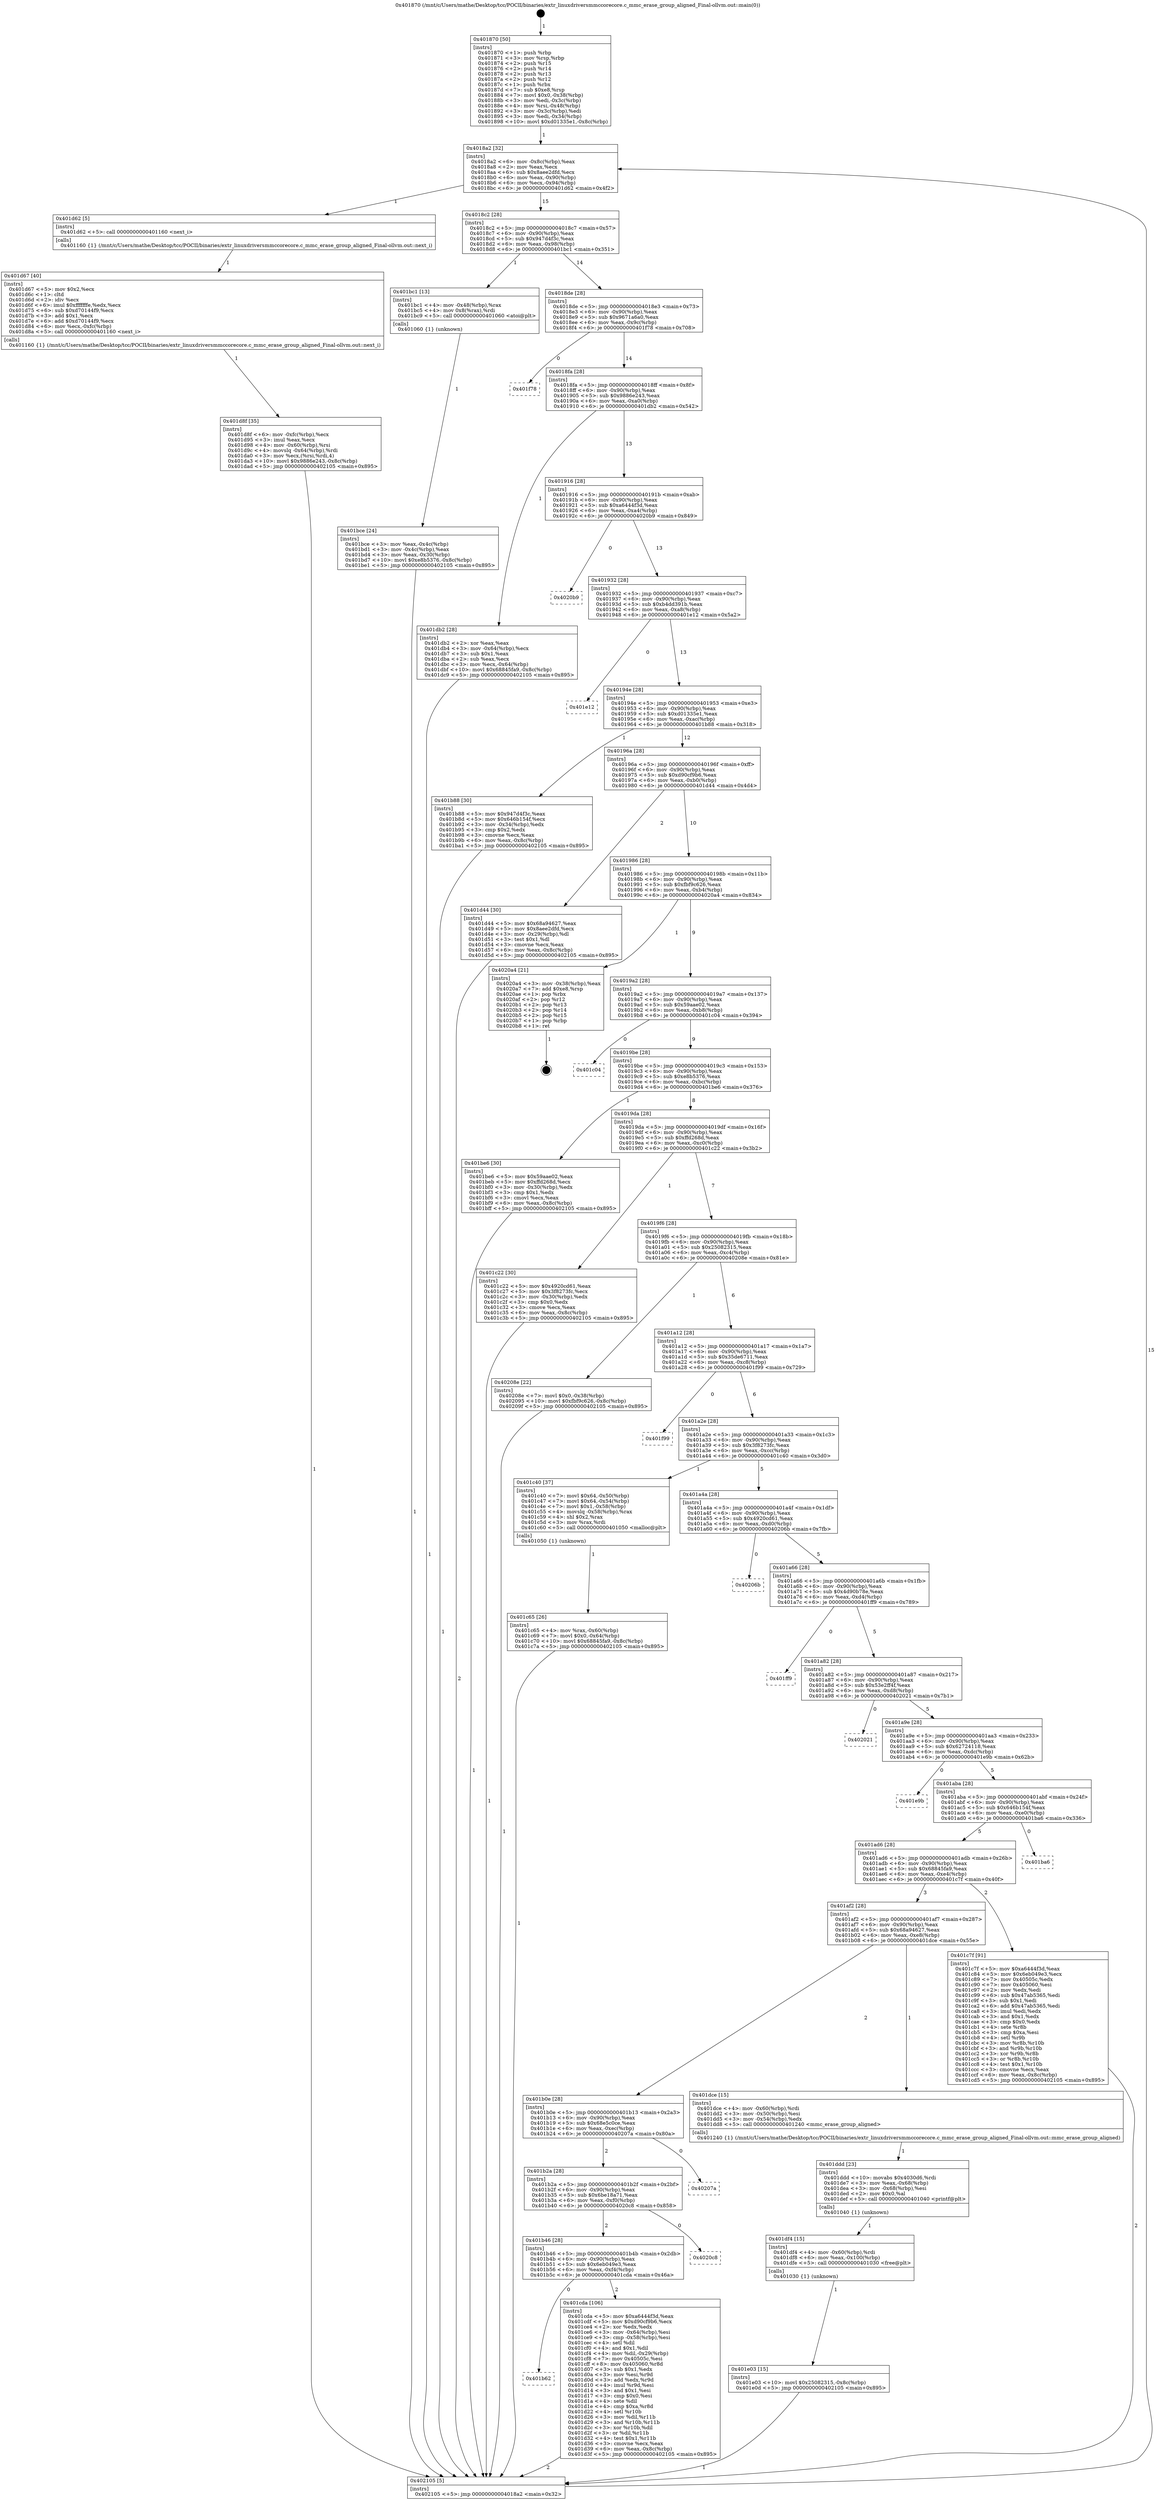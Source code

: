 digraph "0x401870" {
  label = "0x401870 (/mnt/c/Users/mathe/Desktop/tcc/POCII/binaries/extr_linuxdriversmmccorecore.c_mmc_erase_group_aligned_Final-ollvm.out::main(0))"
  labelloc = "t"
  node[shape=record]

  Entry [label="",width=0.3,height=0.3,shape=circle,fillcolor=black,style=filled]
  "0x4018a2" [label="{
     0x4018a2 [32]\l
     | [instrs]\l
     &nbsp;&nbsp;0x4018a2 \<+6\>: mov -0x8c(%rbp),%eax\l
     &nbsp;&nbsp;0x4018a8 \<+2\>: mov %eax,%ecx\l
     &nbsp;&nbsp;0x4018aa \<+6\>: sub $0x8aee2dfd,%ecx\l
     &nbsp;&nbsp;0x4018b0 \<+6\>: mov %eax,-0x90(%rbp)\l
     &nbsp;&nbsp;0x4018b6 \<+6\>: mov %ecx,-0x94(%rbp)\l
     &nbsp;&nbsp;0x4018bc \<+6\>: je 0000000000401d62 \<main+0x4f2\>\l
  }"]
  "0x401d62" [label="{
     0x401d62 [5]\l
     | [instrs]\l
     &nbsp;&nbsp;0x401d62 \<+5\>: call 0000000000401160 \<next_i\>\l
     | [calls]\l
     &nbsp;&nbsp;0x401160 \{1\} (/mnt/c/Users/mathe/Desktop/tcc/POCII/binaries/extr_linuxdriversmmccorecore.c_mmc_erase_group_aligned_Final-ollvm.out::next_i)\l
  }"]
  "0x4018c2" [label="{
     0x4018c2 [28]\l
     | [instrs]\l
     &nbsp;&nbsp;0x4018c2 \<+5\>: jmp 00000000004018c7 \<main+0x57\>\l
     &nbsp;&nbsp;0x4018c7 \<+6\>: mov -0x90(%rbp),%eax\l
     &nbsp;&nbsp;0x4018cd \<+5\>: sub $0x947d4f3c,%eax\l
     &nbsp;&nbsp;0x4018d2 \<+6\>: mov %eax,-0x98(%rbp)\l
     &nbsp;&nbsp;0x4018d8 \<+6\>: je 0000000000401bc1 \<main+0x351\>\l
  }"]
  Exit [label="",width=0.3,height=0.3,shape=circle,fillcolor=black,style=filled,peripheries=2]
  "0x401bc1" [label="{
     0x401bc1 [13]\l
     | [instrs]\l
     &nbsp;&nbsp;0x401bc1 \<+4\>: mov -0x48(%rbp),%rax\l
     &nbsp;&nbsp;0x401bc5 \<+4\>: mov 0x8(%rax),%rdi\l
     &nbsp;&nbsp;0x401bc9 \<+5\>: call 0000000000401060 \<atoi@plt\>\l
     | [calls]\l
     &nbsp;&nbsp;0x401060 \{1\} (unknown)\l
  }"]
  "0x4018de" [label="{
     0x4018de [28]\l
     | [instrs]\l
     &nbsp;&nbsp;0x4018de \<+5\>: jmp 00000000004018e3 \<main+0x73\>\l
     &nbsp;&nbsp;0x4018e3 \<+6\>: mov -0x90(%rbp),%eax\l
     &nbsp;&nbsp;0x4018e9 \<+5\>: sub $0x9671a6a0,%eax\l
     &nbsp;&nbsp;0x4018ee \<+6\>: mov %eax,-0x9c(%rbp)\l
     &nbsp;&nbsp;0x4018f4 \<+6\>: je 0000000000401f78 \<main+0x708\>\l
  }"]
  "0x401e03" [label="{
     0x401e03 [15]\l
     | [instrs]\l
     &nbsp;&nbsp;0x401e03 \<+10\>: movl $0x25082315,-0x8c(%rbp)\l
     &nbsp;&nbsp;0x401e0d \<+5\>: jmp 0000000000402105 \<main+0x895\>\l
  }"]
  "0x401f78" [label="{
     0x401f78\l
  }", style=dashed]
  "0x4018fa" [label="{
     0x4018fa [28]\l
     | [instrs]\l
     &nbsp;&nbsp;0x4018fa \<+5\>: jmp 00000000004018ff \<main+0x8f\>\l
     &nbsp;&nbsp;0x4018ff \<+6\>: mov -0x90(%rbp),%eax\l
     &nbsp;&nbsp;0x401905 \<+5\>: sub $0x9886e243,%eax\l
     &nbsp;&nbsp;0x40190a \<+6\>: mov %eax,-0xa0(%rbp)\l
     &nbsp;&nbsp;0x401910 \<+6\>: je 0000000000401db2 \<main+0x542\>\l
  }"]
  "0x401df4" [label="{
     0x401df4 [15]\l
     | [instrs]\l
     &nbsp;&nbsp;0x401df4 \<+4\>: mov -0x60(%rbp),%rdi\l
     &nbsp;&nbsp;0x401df8 \<+6\>: mov %eax,-0x100(%rbp)\l
     &nbsp;&nbsp;0x401dfe \<+5\>: call 0000000000401030 \<free@plt\>\l
     | [calls]\l
     &nbsp;&nbsp;0x401030 \{1\} (unknown)\l
  }"]
  "0x401db2" [label="{
     0x401db2 [28]\l
     | [instrs]\l
     &nbsp;&nbsp;0x401db2 \<+2\>: xor %eax,%eax\l
     &nbsp;&nbsp;0x401db4 \<+3\>: mov -0x64(%rbp),%ecx\l
     &nbsp;&nbsp;0x401db7 \<+3\>: sub $0x1,%eax\l
     &nbsp;&nbsp;0x401dba \<+2\>: sub %eax,%ecx\l
     &nbsp;&nbsp;0x401dbc \<+3\>: mov %ecx,-0x64(%rbp)\l
     &nbsp;&nbsp;0x401dbf \<+10\>: movl $0x68845fa9,-0x8c(%rbp)\l
     &nbsp;&nbsp;0x401dc9 \<+5\>: jmp 0000000000402105 \<main+0x895\>\l
  }"]
  "0x401916" [label="{
     0x401916 [28]\l
     | [instrs]\l
     &nbsp;&nbsp;0x401916 \<+5\>: jmp 000000000040191b \<main+0xab\>\l
     &nbsp;&nbsp;0x40191b \<+6\>: mov -0x90(%rbp),%eax\l
     &nbsp;&nbsp;0x401921 \<+5\>: sub $0xa6444f3d,%eax\l
     &nbsp;&nbsp;0x401926 \<+6\>: mov %eax,-0xa4(%rbp)\l
     &nbsp;&nbsp;0x40192c \<+6\>: je 00000000004020b9 \<main+0x849\>\l
  }"]
  "0x401ddd" [label="{
     0x401ddd [23]\l
     | [instrs]\l
     &nbsp;&nbsp;0x401ddd \<+10\>: movabs $0x4030d6,%rdi\l
     &nbsp;&nbsp;0x401de7 \<+3\>: mov %eax,-0x68(%rbp)\l
     &nbsp;&nbsp;0x401dea \<+3\>: mov -0x68(%rbp),%esi\l
     &nbsp;&nbsp;0x401ded \<+2\>: mov $0x0,%al\l
     &nbsp;&nbsp;0x401def \<+5\>: call 0000000000401040 \<printf@plt\>\l
     | [calls]\l
     &nbsp;&nbsp;0x401040 \{1\} (unknown)\l
  }"]
  "0x4020b9" [label="{
     0x4020b9\l
  }", style=dashed]
  "0x401932" [label="{
     0x401932 [28]\l
     | [instrs]\l
     &nbsp;&nbsp;0x401932 \<+5\>: jmp 0000000000401937 \<main+0xc7\>\l
     &nbsp;&nbsp;0x401937 \<+6\>: mov -0x90(%rbp),%eax\l
     &nbsp;&nbsp;0x40193d \<+5\>: sub $0xb4dd391b,%eax\l
     &nbsp;&nbsp;0x401942 \<+6\>: mov %eax,-0xa8(%rbp)\l
     &nbsp;&nbsp;0x401948 \<+6\>: je 0000000000401e12 \<main+0x5a2\>\l
  }"]
  "0x401d8f" [label="{
     0x401d8f [35]\l
     | [instrs]\l
     &nbsp;&nbsp;0x401d8f \<+6\>: mov -0xfc(%rbp),%ecx\l
     &nbsp;&nbsp;0x401d95 \<+3\>: imul %eax,%ecx\l
     &nbsp;&nbsp;0x401d98 \<+4\>: mov -0x60(%rbp),%rsi\l
     &nbsp;&nbsp;0x401d9c \<+4\>: movslq -0x64(%rbp),%rdi\l
     &nbsp;&nbsp;0x401da0 \<+3\>: mov %ecx,(%rsi,%rdi,4)\l
     &nbsp;&nbsp;0x401da3 \<+10\>: movl $0x9886e243,-0x8c(%rbp)\l
     &nbsp;&nbsp;0x401dad \<+5\>: jmp 0000000000402105 \<main+0x895\>\l
  }"]
  "0x401e12" [label="{
     0x401e12\l
  }", style=dashed]
  "0x40194e" [label="{
     0x40194e [28]\l
     | [instrs]\l
     &nbsp;&nbsp;0x40194e \<+5\>: jmp 0000000000401953 \<main+0xe3\>\l
     &nbsp;&nbsp;0x401953 \<+6\>: mov -0x90(%rbp),%eax\l
     &nbsp;&nbsp;0x401959 \<+5\>: sub $0xd01335e1,%eax\l
     &nbsp;&nbsp;0x40195e \<+6\>: mov %eax,-0xac(%rbp)\l
     &nbsp;&nbsp;0x401964 \<+6\>: je 0000000000401b88 \<main+0x318\>\l
  }"]
  "0x401d67" [label="{
     0x401d67 [40]\l
     | [instrs]\l
     &nbsp;&nbsp;0x401d67 \<+5\>: mov $0x2,%ecx\l
     &nbsp;&nbsp;0x401d6c \<+1\>: cltd\l
     &nbsp;&nbsp;0x401d6d \<+2\>: idiv %ecx\l
     &nbsp;&nbsp;0x401d6f \<+6\>: imul $0xfffffffe,%edx,%ecx\l
     &nbsp;&nbsp;0x401d75 \<+6\>: sub $0xd70144f9,%ecx\l
     &nbsp;&nbsp;0x401d7b \<+3\>: add $0x1,%ecx\l
     &nbsp;&nbsp;0x401d7e \<+6\>: add $0xd70144f9,%ecx\l
     &nbsp;&nbsp;0x401d84 \<+6\>: mov %ecx,-0xfc(%rbp)\l
     &nbsp;&nbsp;0x401d8a \<+5\>: call 0000000000401160 \<next_i\>\l
     | [calls]\l
     &nbsp;&nbsp;0x401160 \{1\} (/mnt/c/Users/mathe/Desktop/tcc/POCII/binaries/extr_linuxdriversmmccorecore.c_mmc_erase_group_aligned_Final-ollvm.out::next_i)\l
  }"]
  "0x401b88" [label="{
     0x401b88 [30]\l
     | [instrs]\l
     &nbsp;&nbsp;0x401b88 \<+5\>: mov $0x947d4f3c,%eax\l
     &nbsp;&nbsp;0x401b8d \<+5\>: mov $0x646b154f,%ecx\l
     &nbsp;&nbsp;0x401b92 \<+3\>: mov -0x34(%rbp),%edx\l
     &nbsp;&nbsp;0x401b95 \<+3\>: cmp $0x2,%edx\l
     &nbsp;&nbsp;0x401b98 \<+3\>: cmovne %ecx,%eax\l
     &nbsp;&nbsp;0x401b9b \<+6\>: mov %eax,-0x8c(%rbp)\l
     &nbsp;&nbsp;0x401ba1 \<+5\>: jmp 0000000000402105 \<main+0x895\>\l
  }"]
  "0x40196a" [label="{
     0x40196a [28]\l
     | [instrs]\l
     &nbsp;&nbsp;0x40196a \<+5\>: jmp 000000000040196f \<main+0xff\>\l
     &nbsp;&nbsp;0x40196f \<+6\>: mov -0x90(%rbp),%eax\l
     &nbsp;&nbsp;0x401975 \<+5\>: sub $0xd90cf9b6,%eax\l
     &nbsp;&nbsp;0x40197a \<+6\>: mov %eax,-0xb0(%rbp)\l
     &nbsp;&nbsp;0x401980 \<+6\>: je 0000000000401d44 \<main+0x4d4\>\l
  }"]
  "0x402105" [label="{
     0x402105 [5]\l
     | [instrs]\l
     &nbsp;&nbsp;0x402105 \<+5\>: jmp 00000000004018a2 \<main+0x32\>\l
  }"]
  "0x401870" [label="{
     0x401870 [50]\l
     | [instrs]\l
     &nbsp;&nbsp;0x401870 \<+1\>: push %rbp\l
     &nbsp;&nbsp;0x401871 \<+3\>: mov %rsp,%rbp\l
     &nbsp;&nbsp;0x401874 \<+2\>: push %r15\l
     &nbsp;&nbsp;0x401876 \<+2\>: push %r14\l
     &nbsp;&nbsp;0x401878 \<+2\>: push %r13\l
     &nbsp;&nbsp;0x40187a \<+2\>: push %r12\l
     &nbsp;&nbsp;0x40187c \<+1\>: push %rbx\l
     &nbsp;&nbsp;0x40187d \<+7\>: sub $0xe8,%rsp\l
     &nbsp;&nbsp;0x401884 \<+7\>: movl $0x0,-0x38(%rbp)\l
     &nbsp;&nbsp;0x40188b \<+3\>: mov %edi,-0x3c(%rbp)\l
     &nbsp;&nbsp;0x40188e \<+4\>: mov %rsi,-0x48(%rbp)\l
     &nbsp;&nbsp;0x401892 \<+3\>: mov -0x3c(%rbp),%edi\l
     &nbsp;&nbsp;0x401895 \<+3\>: mov %edi,-0x34(%rbp)\l
     &nbsp;&nbsp;0x401898 \<+10\>: movl $0xd01335e1,-0x8c(%rbp)\l
  }"]
  "0x401bce" [label="{
     0x401bce [24]\l
     | [instrs]\l
     &nbsp;&nbsp;0x401bce \<+3\>: mov %eax,-0x4c(%rbp)\l
     &nbsp;&nbsp;0x401bd1 \<+3\>: mov -0x4c(%rbp),%eax\l
     &nbsp;&nbsp;0x401bd4 \<+3\>: mov %eax,-0x30(%rbp)\l
     &nbsp;&nbsp;0x401bd7 \<+10\>: movl $0xe8b5376,-0x8c(%rbp)\l
     &nbsp;&nbsp;0x401be1 \<+5\>: jmp 0000000000402105 \<main+0x895\>\l
  }"]
  "0x401b62" [label="{
     0x401b62\l
  }", style=dashed]
  "0x401d44" [label="{
     0x401d44 [30]\l
     | [instrs]\l
     &nbsp;&nbsp;0x401d44 \<+5\>: mov $0x68a94627,%eax\l
     &nbsp;&nbsp;0x401d49 \<+5\>: mov $0x8aee2dfd,%ecx\l
     &nbsp;&nbsp;0x401d4e \<+3\>: mov -0x29(%rbp),%dl\l
     &nbsp;&nbsp;0x401d51 \<+3\>: test $0x1,%dl\l
     &nbsp;&nbsp;0x401d54 \<+3\>: cmovne %ecx,%eax\l
     &nbsp;&nbsp;0x401d57 \<+6\>: mov %eax,-0x8c(%rbp)\l
     &nbsp;&nbsp;0x401d5d \<+5\>: jmp 0000000000402105 \<main+0x895\>\l
  }"]
  "0x401986" [label="{
     0x401986 [28]\l
     | [instrs]\l
     &nbsp;&nbsp;0x401986 \<+5\>: jmp 000000000040198b \<main+0x11b\>\l
     &nbsp;&nbsp;0x40198b \<+6\>: mov -0x90(%rbp),%eax\l
     &nbsp;&nbsp;0x401991 \<+5\>: sub $0xfbf9c626,%eax\l
     &nbsp;&nbsp;0x401996 \<+6\>: mov %eax,-0xb4(%rbp)\l
     &nbsp;&nbsp;0x40199c \<+6\>: je 00000000004020a4 \<main+0x834\>\l
  }"]
  "0x401cda" [label="{
     0x401cda [106]\l
     | [instrs]\l
     &nbsp;&nbsp;0x401cda \<+5\>: mov $0xa6444f3d,%eax\l
     &nbsp;&nbsp;0x401cdf \<+5\>: mov $0xd90cf9b6,%ecx\l
     &nbsp;&nbsp;0x401ce4 \<+2\>: xor %edx,%edx\l
     &nbsp;&nbsp;0x401ce6 \<+3\>: mov -0x64(%rbp),%esi\l
     &nbsp;&nbsp;0x401ce9 \<+3\>: cmp -0x58(%rbp),%esi\l
     &nbsp;&nbsp;0x401cec \<+4\>: setl %dil\l
     &nbsp;&nbsp;0x401cf0 \<+4\>: and $0x1,%dil\l
     &nbsp;&nbsp;0x401cf4 \<+4\>: mov %dil,-0x29(%rbp)\l
     &nbsp;&nbsp;0x401cf8 \<+7\>: mov 0x40505c,%esi\l
     &nbsp;&nbsp;0x401cff \<+8\>: mov 0x405060,%r8d\l
     &nbsp;&nbsp;0x401d07 \<+3\>: sub $0x1,%edx\l
     &nbsp;&nbsp;0x401d0a \<+3\>: mov %esi,%r9d\l
     &nbsp;&nbsp;0x401d0d \<+3\>: add %edx,%r9d\l
     &nbsp;&nbsp;0x401d10 \<+4\>: imul %r9d,%esi\l
     &nbsp;&nbsp;0x401d14 \<+3\>: and $0x1,%esi\l
     &nbsp;&nbsp;0x401d17 \<+3\>: cmp $0x0,%esi\l
     &nbsp;&nbsp;0x401d1a \<+4\>: sete %dil\l
     &nbsp;&nbsp;0x401d1e \<+4\>: cmp $0xa,%r8d\l
     &nbsp;&nbsp;0x401d22 \<+4\>: setl %r10b\l
     &nbsp;&nbsp;0x401d26 \<+3\>: mov %dil,%r11b\l
     &nbsp;&nbsp;0x401d29 \<+3\>: and %r10b,%r11b\l
     &nbsp;&nbsp;0x401d2c \<+3\>: xor %r10b,%dil\l
     &nbsp;&nbsp;0x401d2f \<+3\>: or %dil,%r11b\l
     &nbsp;&nbsp;0x401d32 \<+4\>: test $0x1,%r11b\l
     &nbsp;&nbsp;0x401d36 \<+3\>: cmovne %ecx,%eax\l
     &nbsp;&nbsp;0x401d39 \<+6\>: mov %eax,-0x8c(%rbp)\l
     &nbsp;&nbsp;0x401d3f \<+5\>: jmp 0000000000402105 \<main+0x895\>\l
  }"]
  "0x4020a4" [label="{
     0x4020a4 [21]\l
     | [instrs]\l
     &nbsp;&nbsp;0x4020a4 \<+3\>: mov -0x38(%rbp),%eax\l
     &nbsp;&nbsp;0x4020a7 \<+7\>: add $0xe8,%rsp\l
     &nbsp;&nbsp;0x4020ae \<+1\>: pop %rbx\l
     &nbsp;&nbsp;0x4020af \<+2\>: pop %r12\l
     &nbsp;&nbsp;0x4020b1 \<+2\>: pop %r13\l
     &nbsp;&nbsp;0x4020b3 \<+2\>: pop %r14\l
     &nbsp;&nbsp;0x4020b5 \<+2\>: pop %r15\l
     &nbsp;&nbsp;0x4020b7 \<+1\>: pop %rbp\l
     &nbsp;&nbsp;0x4020b8 \<+1\>: ret\l
  }"]
  "0x4019a2" [label="{
     0x4019a2 [28]\l
     | [instrs]\l
     &nbsp;&nbsp;0x4019a2 \<+5\>: jmp 00000000004019a7 \<main+0x137\>\l
     &nbsp;&nbsp;0x4019a7 \<+6\>: mov -0x90(%rbp),%eax\l
     &nbsp;&nbsp;0x4019ad \<+5\>: sub $0x59aae02,%eax\l
     &nbsp;&nbsp;0x4019b2 \<+6\>: mov %eax,-0xb8(%rbp)\l
     &nbsp;&nbsp;0x4019b8 \<+6\>: je 0000000000401c04 \<main+0x394\>\l
  }"]
  "0x401b46" [label="{
     0x401b46 [28]\l
     | [instrs]\l
     &nbsp;&nbsp;0x401b46 \<+5\>: jmp 0000000000401b4b \<main+0x2db\>\l
     &nbsp;&nbsp;0x401b4b \<+6\>: mov -0x90(%rbp),%eax\l
     &nbsp;&nbsp;0x401b51 \<+5\>: sub $0x6eb049e3,%eax\l
     &nbsp;&nbsp;0x401b56 \<+6\>: mov %eax,-0xf4(%rbp)\l
     &nbsp;&nbsp;0x401b5c \<+6\>: je 0000000000401cda \<main+0x46a\>\l
  }"]
  "0x401c04" [label="{
     0x401c04\l
  }", style=dashed]
  "0x4019be" [label="{
     0x4019be [28]\l
     | [instrs]\l
     &nbsp;&nbsp;0x4019be \<+5\>: jmp 00000000004019c3 \<main+0x153\>\l
     &nbsp;&nbsp;0x4019c3 \<+6\>: mov -0x90(%rbp),%eax\l
     &nbsp;&nbsp;0x4019c9 \<+5\>: sub $0xe8b5376,%eax\l
     &nbsp;&nbsp;0x4019ce \<+6\>: mov %eax,-0xbc(%rbp)\l
     &nbsp;&nbsp;0x4019d4 \<+6\>: je 0000000000401be6 \<main+0x376\>\l
  }"]
  "0x4020c8" [label="{
     0x4020c8\l
  }", style=dashed]
  "0x401be6" [label="{
     0x401be6 [30]\l
     | [instrs]\l
     &nbsp;&nbsp;0x401be6 \<+5\>: mov $0x59aae02,%eax\l
     &nbsp;&nbsp;0x401beb \<+5\>: mov $0xffd268d,%ecx\l
     &nbsp;&nbsp;0x401bf0 \<+3\>: mov -0x30(%rbp),%edx\l
     &nbsp;&nbsp;0x401bf3 \<+3\>: cmp $0x1,%edx\l
     &nbsp;&nbsp;0x401bf6 \<+3\>: cmovl %ecx,%eax\l
     &nbsp;&nbsp;0x401bf9 \<+6\>: mov %eax,-0x8c(%rbp)\l
     &nbsp;&nbsp;0x401bff \<+5\>: jmp 0000000000402105 \<main+0x895\>\l
  }"]
  "0x4019da" [label="{
     0x4019da [28]\l
     | [instrs]\l
     &nbsp;&nbsp;0x4019da \<+5\>: jmp 00000000004019df \<main+0x16f\>\l
     &nbsp;&nbsp;0x4019df \<+6\>: mov -0x90(%rbp),%eax\l
     &nbsp;&nbsp;0x4019e5 \<+5\>: sub $0xffd268d,%eax\l
     &nbsp;&nbsp;0x4019ea \<+6\>: mov %eax,-0xc0(%rbp)\l
     &nbsp;&nbsp;0x4019f0 \<+6\>: je 0000000000401c22 \<main+0x3b2\>\l
  }"]
  "0x401b2a" [label="{
     0x401b2a [28]\l
     | [instrs]\l
     &nbsp;&nbsp;0x401b2a \<+5\>: jmp 0000000000401b2f \<main+0x2bf\>\l
     &nbsp;&nbsp;0x401b2f \<+6\>: mov -0x90(%rbp),%eax\l
     &nbsp;&nbsp;0x401b35 \<+5\>: sub $0x6be18a71,%eax\l
     &nbsp;&nbsp;0x401b3a \<+6\>: mov %eax,-0xf0(%rbp)\l
     &nbsp;&nbsp;0x401b40 \<+6\>: je 00000000004020c8 \<main+0x858\>\l
  }"]
  "0x401c22" [label="{
     0x401c22 [30]\l
     | [instrs]\l
     &nbsp;&nbsp;0x401c22 \<+5\>: mov $0x4920cd61,%eax\l
     &nbsp;&nbsp;0x401c27 \<+5\>: mov $0x3f8273fc,%ecx\l
     &nbsp;&nbsp;0x401c2c \<+3\>: mov -0x30(%rbp),%edx\l
     &nbsp;&nbsp;0x401c2f \<+3\>: cmp $0x0,%edx\l
     &nbsp;&nbsp;0x401c32 \<+3\>: cmove %ecx,%eax\l
     &nbsp;&nbsp;0x401c35 \<+6\>: mov %eax,-0x8c(%rbp)\l
     &nbsp;&nbsp;0x401c3b \<+5\>: jmp 0000000000402105 \<main+0x895\>\l
  }"]
  "0x4019f6" [label="{
     0x4019f6 [28]\l
     | [instrs]\l
     &nbsp;&nbsp;0x4019f6 \<+5\>: jmp 00000000004019fb \<main+0x18b\>\l
     &nbsp;&nbsp;0x4019fb \<+6\>: mov -0x90(%rbp),%eax\l
     &nbsp;&nbsp;0x401a01 \<+5\>: sub $0x25082315,%eax\l
     &nbsp;&nbsp;0x401a06 \<+6\>: mov %eax,-0xc4(%rbp)\l
     &nbsp;&nbsp;0x401a0c \<+6\>: je 000000000040208e \<main+0x81e\>\l
  }"]
  "0x40207a" [label="{
     0x40207a\l
  }", style=dashed]
  "0x40208e" [label="{
     0x40208e [22]\l
     | [instrs]\l
     &nbsp;&nbsp;0x40208e \<+7\>: movl $0x0,-0x38(%rbp)\l
     &nbsp;&nbsp;0x402095 \<+10\>: movl $0xfbf9c626,-0x8c(%rbp)\l
     &nbsp;&nbsp;0x40209f \<+5\>: jmp 0000000000402105 \<main+0x895\>\l
  }"]
  "0x401a12" [label="{
     0x401a12 [28]\l
     | [instrs]\l
     &nbsp;&nbsp;0x401a12 \<+5\>: jmp 0000000000401a17 \<main+0x1a7\>\l
     &nbsp;&nbsp;0x401a17 \<+6\>: mov -0x90(%rbp),%eax\l
     &nbsp;&nbsp;0x401a1d \<+5\>: sub $0x35de6711,%eax\l
     &nbsp;&nbsp;0x401a22 \<+6\>: mov %eax,-0xc8(%rbp)\l
     &nbsp;&nbsp;0x401a28 \<+6\>: je 0000000000401f99 \<main+0x729\>\l
  }"]
  "0x401b0e" [label="{
     0x401b0e [28]\l
     | [instrs]\l
     &nbsp;&nbsp;0x401b0e \<+5\>: jmp 0000000000401b13 \<main+0x2a3\>\l
     &nbsp;&nbsp;0x401b13 \<+6\>: mov -0x90(%rbp),%eax\l
     &nbsp;&nbsp;0x401b19 \<+5\>: sub $0x68e5c0ce,%eax\l
     &nbsp;&nbsp;0x401b1e \<+6\>: mov %eax,-0xec(%rbp)\l
     &nbsp;&nbsp;0x401b24 \<+6\>: je 000000000040207a \<main+0x80a\>\l
  }"]
  "0x401f99" [label="{
     0x401f99\l
  }", style=dashed]
  "0x401a2e" [label="{
     0x401a2e [28]\l
     | [instrs]\l
     &nbsp;&nbsp;0x401a2e \<+5\>: jmp 0000000000401a33 \<main+0x1c3\>\l
     &nbsp;&nbsp;0x401a33 \<+6\>: mov -0x90(%rbp),%eax\l
     &nbsp;&nbsp;0x401a39 \<+5\>: sub $0x3f8273fc,%eax\l
     &nbsp;&nbsp;0x401a3e \<+6\>: mov %eax,-0xcc(%rbp)\l
     &nbsp;&nbsp;0x401a44 \<+6\>: je 0000000000401c40 \<main+0x3d0\>\l
  }"]
  "0x401dce" [label="{
     0x401dce [15]\l
     | [instrs]\l
     &nbsp;&nbsp;0x401dce \<+4\>: mov -0x60(%rbp),%rdi\l
     &nbsp;&nbsp;0x401dd2 \<+3\>: mov -0x50(%rbp),%esi\l
     &nbsp;&nbsp;0x401dd5 \<+3\>: mov -0x54(%rbp),%edx\l
     &nbsp;&nbsp;0x401dd8 \<+5\>: call 0000000000401240 \<mmc_erase_group_aligned\>\l
     | [calls]\l
     &nbsp;&nbsp;0x401240 \{1\} (/mnt/c/Users/mathe/Desktop/tcc/POCII/binaries/extr_linuxdriversmmccorecore.c_mmc_erase_group_aligned_Final-ollvm.out::mmc_erase_group_aligned)\l
  }"]
  "0x401c40" [label="{
     0x401c40 [37]\l
     | [instrs]\l
     &nbsp;&nbsp;0x401c40 \<+7\>: movl $0x64,-0x50(%rbp)\l
     &nbsp;&nbsp;0x401c47 \<+7\>: movl $0x64,-0x54(%rbp)\l
     &nbsp;&nbsp;0x401c4e \<+7\>: movl $0x1,-0x58(%rbp)\l
     &nbsp;&nbsp;0x401c55 \<+4\>: movslq -0x58(%rbp),%rax\l
     &nbsp;&nbsp;0x401c59 \<+4\>: shl $0x2,%rax\l
     &nbsp;&nbsp;0x401c5d \<+3\>: mov %rax,%rdi\l
     &nbsp;&nbsp;0x401c60 \<+5\>: call 0000000000401050 \<malloc@plt\>\l
     | [calls]\l
     &nbsp;&nbsp;0x401050 \{1\} (unknown)\l
  }"]
  "0x401a4a" [label="{
     0x401a4a [28]\l
     | [instrs]\l
     &nbsp;&nbsp;0x401a4a \<+5\>: jmp 0000000000401a4f \<main+0x1df\>\l
     &nbsp;&nbsp;0x401a4f \<+6\>: mov -0x90(%rbp),%eax\l
     &nbsp;&nbsp;0x401a55 \<+5\>: sub $0x4920cd61,%eax\l
     &nbsp;&nbsp;0x401a5a \<+6\>: mov %eax,-0xd0(%rbp)\l
     &nbsp;&nbsp;0x401a60 \<+6\>: je 000000000040206b \<main+0x7fb\>\l
  }"]
  "0x401c65" [label="{
     0x401c65 [26]\l
     | [instrs]\l
     &nbsp;&nbsp;0x401c65 \<+4\>: mov %rax,-0x60(%rbp)\l
     &nbsp;&nbsp;0x401c69 \<+7\>: movl $0x0,-0x64(%rbp)\l
     &nbsp;&nbsp;0x401c70 \<+10\>: movl $0x68845fa9,-0x8c(%rbp)\l
     &nbsp;&nbsp;0x401c7a \<+5\>: jmp 0000000000402105 \<main+0x895\>\l
  }"]
  "0x401af2" [label="{
     0x401af2 [28]\l
     | [instrs]\l
     &nbsp;&nbsp;0x401af2 \<+5\>: jmp 0000000000401af7 \<main+0x287\>\l
     &nbsp;&nbsp;0x401af7 \<+6\>: mov -0x90(%rbp),%eax\l
     &nbsp;&nbsp;0x401afd \<+5\>: sub $0x68a94627,%eax\l
     &nbsp;&nbsp;0x401b02 \<+6\>: mov %eax,-0xe8(%rbp)\l
     &nbsp;&nbsp;0x401b08 \<+6\>: je 0000000000401dce \<main+0x55e\>\l
  }"]
  "0x40206b" [label="{
     0x40206b\l
  }", style=dashed]
  "0x401a66" [label="{
     0x401a66 [28]\l
     | [instrs]\l
     &nbsp;&nbsp;0x401a66 \<+5\>: jmp 0000000000401a6b \<main+0x1fb\>\l
     &nbsp;&nbsp;0x401a6b \<+6\>: mov -0x90(%rbp),%eax\l
     &nbsp;&nbsp;0x401a71 \<+5\>: sub $0x4d90b78e,%eax\l
     &nbsp;&nbsp;0x401a76 \<+6\>: mov %eax,-0xd4(%rbp)\l
     &nbsp;&nbsp;0x401a7c \<+6\>: je 0000000000401ff9 \<main+0x789\>\l
  }"]
  "0x401c7f" [label="{
     0x401c7f [91]\l
     | [instrs]\l
     &nbsp;&nbsp;0x401c7f \<+5\>: mov $0xa6444f3d,%eax\l
     &nbsp;&nbsp;0x401c84 \<+5\>: mov $0x6eb049e3,%ecx\l
     &nbsp;&nbsp;0x401c89 \<+7\>: mov 0x40505c,%edx\l
     &nbsp;&nbsp;0x401c90 \<+7\>: mov 0x405060,%esi\l
     &nbsp;&nbsp;0x401c97 \<+2\>: mov %edx,%edi\l
     &nbsp;&nbsp;0x401c99 \<+6\>: sub $0x47ab5365,%edi\l
     &nbsp;&nbsp;0x401c9f \<+3\>: sub $0x1,%edi\l
     &nbsp;&nbsp;0x401ca2 \<+6\>: add $0x47ab5365,%edi\l
     &nbsp;&nbsp;0x401ca8 \<+3\>: imul %edi,%edx\l
     &nbsp;&nbsp;0x401cab \<+3\>: and $0x1,%edx\l
     &nbsp;&nbsp;0x401cae \<+3\>: cmp $0x0,%edx\l
     &nbsp;&nbsp;0x401cb1 \<+4\>: sete %r8b\l
     &nbsp;&nbsp;0x401cb5 \<+3\>: cmp $0xa,%esi\l
     &nbsp;&nbsp;0x401cb8 \<+4\>: setl %r9b\l
     &nbsp;&nbsp;0x401cbc \<+3\>: mov %r8b,%r10b\l
     &nbsp;&nbsp;0x401cbf \<+3\>: and %r9b,%r10b\l
     &nbsp;&nbsp;0x401cc2 \<+3\>: xor %r9b,%r8b\l
     &nbsp;&nbsp;0x401cc5 \<+3\>: or %r8b,%r10b\l
     &nbsp;&nbsp;0x401cc8 \<+4\>: test $0x1,%r10b\l
     &nbsp;&nbsp;0x401ccc \<+3\>: cmovne %ecx,%eax\l
     &nbsp;&nbsp;0x401ccf \<+6\>: mov %eax,-0x8c(%rbp)\l
     &nbsp;&nbsp;0x401cd5 \<+5\>: jmp 0000000000402105 \<main+0x895\>\l
  }"]
  "0x401ff9" [label="{
     0x401ff9\l
  }", style=dashed]
  "0x401a82" [label="{
     0x401a82 [28]\l
     | [instrs]\l
     &nbsp;&nbsp;0x401a82 \<+5\>: jmp 0000000000401a87 \<main+0x217\>\l
     &nbsp;&nbsp;0x401a87 \<+6\>: mov -0x90(%rbp),%eax\l
     &nbsp;&nbsp;0x401a8d \<+5\>: sub $0x53e2ff4f,%eax\l
     &nbsp;&nbsp;0x401a92 \<+6\>: mov %eax,-0xd8(%rbp)\l
     &nbsp;&nbsp;0x401a98 \<+6\>: je 0000000000402021 \<main+0x7b1\>\l
  }"]
  "0x401ad6" [label="{
     0x401ad6 [28]\l
     | [instrs]\l
     &nbsp;&nbsp;0x401ad6 \<+5\>: jmp 0000000000401adb \<main+0x26b\>\l
     &nbsp;&nbsp;0x401adb \<+6\>: mov -0x90(%rbp),%eax\l
     &nbsp;&nbsp;0x401ae1 \<+5\>: sub $0x68845fa9,%eax\l
     &nbsp;&nbsp;0x401ae6 \<+6\>: mov %eax,-0xe4(%rbp)\l
     &nbsp;&nbsp;0x401aec \<+6\>: je 0000000000401c7f \<main+0x40f\>\l
  }"]
  "0x402021" [label="{
     0x402021\l
  }", style=dashed]
  "0x401a9e" [label="{
     0x401a9e [28]\l
     | [instrs]\l
     &nbsp;&nbsp;0x401a9e \<+5\>: jmp 0000000000401aa3 \<main+0x233\>\l
     &nbsp;&nbsp;0x401aa3 \<+6\>: mov -0x90(%rbp),%eax\l
     &nbsp;&nbsp;0x401aa9 \<+5\>: sub $0x62724118,%eax\l
     &nbsp;&nbsp;0x401aae \<+6\>: mov %eax,-0xdc(%rbp)\l
     &nbsp;&nbsp;0x401ab4 \<+6\>: je 0000000000401e9b \<main+0x62b\>\l
  }"]
  "0x401ba6" [label="{
     0x401ba6\l
  }", style=dashed]
  "0x401e9b" [label="{
     0x401e9b\l
  }", style=dashed]
  "0x401aba" [label="{
     0x401aba [28]\l
     | [instrs]\l
     &nbsp;&nbsp;0x401aba \<+5\>: jmp 0000000000401abf \<main+0x24f\>\l
     &nbsp;&nbsp;0x401abf \<+6\>: mov -0x90(%rbp),%eax\l
     &nbsp;&nbsp;0x401ac5 \<+5\>: sub $0x646b154f,%eax\l
     &nbsp;&nbsp;0x401aca \<+6\>: mov %eax,-0xe0(%rbp)\l
     &nbsp;&nbsp;0x401ad0 \<+6\>: je 0000000000401ba6 \<main+0x336\>\l
  }"]
  Entry -> "0x401870" [label=" 1"]
  "0x4018a2" -> "0x401d62" [label=" 1"]
  "0x4018a2" -> "0x4018c2" [label=" 15"]
  "0x4020a4" -> Exit [label=" 1"]
  "0x4018c2" -> "0x401bc1" [label=" 1"]
  "0x4018c2" -> "0x4018de" [label=" 14"]
  "0x40208e" -> "0x402105" [label=" 1"]
  "0x4018de" -> "0x401f78" [label=" 0"]
  "0x4018de" -> "0x4018fa" [label=" 14"]
  "0x401e03" -> "0x402105" [label=" 1"]
  "0x4018fa" -> "0x401db2" [label=" 1"]
  "0x4018fa" -> "0x401916" [label=" 13"]
  "0x401df4" -> "0x401e03" [label=" 1"]
  "0x401916" -> "0x4020b9" [label=" 0"]
  "0x401916" -> "0x401932" [label=" 13"]
  "0x401ddd" -> "0x401df4" [label=" 1"]
  "0x401932" -> "0x401e12" [label=" 0"]
  "0x401932" -> "0x40194e" [label=" 13"]
  "0x401dce" -> "0x401ddd" [label=" 1"]
  "0x40194e" -> "0x401b88" [label=" 1"]
  "0x40194e" -> "0x40196a" [label=" 12"]
  "0x401b88" -> "0x402105" [label=" 1"]
  "0x401870" -> "0x4018a2" [label=" 1"]
  "0x402105" -> "0x4018a2" [label=" 15"]
  "0x401bc1" -> "0x401bce" [label=" 1"]
  "0x401bce" -> "0x402105" [label=" 1"]
  "0x401db2" -> "0x402105" [label=" 1"]
  "0x40196a" -> "0x401d44" [label=" 2"]
  "0x40196a" -> "0x401986" [label=" 10"]
  "0x401d8f" -> "0x402105" [label=" 1"]
  "0x401986" -> "0x4020a4" [label=" 1"]
  "0x401986" -> "0x4019a2" [label=" 9"]
  "0x401d67" -> "0x401d8f" [label=" 1"]
  "0x4019a2" -> "0x401c04" [label=" 0"]
  "0x4019a2" -> "0x4019be" [label=" 9"]
  "0x401d44" -> "0x402105" [label=" 2"]
  "0x4019be" -> "0x401be6" [label=" 1"]
  "0x4019be" -> "0x4019da" [label=" 8"]
  "0x401be6" -> "0x402105" [label=" 1"]
  "0x401cda" -> "0x402105" [label=" 2"]
  "0x4019da" -> "0x401c22" [label=" 1"]
  "0x4019da" -> "0x4019f6" [label=" 7"]
  "0x401c22" -> "0x402105" [label=" 1"]
  "0x401b46" -> "0x401cda" [label=" 2"]
  "0x4019f6" -> "0x40208e" [label=" 1"]
  "0x4019f6" -> "0x401a12" [label=" 6"]
  "0x401d62" -> "0x401d67" [label=" 1"]
  "0x401a12" -> "0x401f99" [label=" 0"]
  "0x401a12" -> "0x401a2e" [label=" 6"]
  "0x401b2a" -> "0x4020c8" [label=" 0"]
  "0x401a2e" -> "0x401c40" [label=" 1"]
  "0x401a2e" -> "0x401a4a" [label=" 5"]
  "0x401c40" -> "0x401c65" [label=" 1"]
  "0x401c65" -> "0x402105" [label=" 1"]
  "0x401b46" -> "0x401b62" [label=" 0"]
  "0x401a4a" -> "0x40206b" [label=" 0"]
  "0x401a4a" -> "0x401a66" [label=" 5"]
  "0x401b0e" -> "0x40207a" [label=" 0"]
  "0x401a66" -> "0x401ff9" [label=" 0"]
  "0x401a66" -> "0x401a82" [label=" 5"]
  "0x401b2a" -> "0x401b46" [label=" 2"]
  "0x401a82" -> "0x402021" [label=" 0"]
  "0x401a82" -> "0x401a9e" [label=" 5"]
  "0x401af2" -> "0x401dce" [label=" 1"]
  "0x401a9e" -> "0x401e9b" [label=" 0"]
  "0x401a9e" -> "0x401aba" [label=" 5"]
  "0x401b0e" -> "0x401b2a" [label=" 2"]
  "0x401aba" -> "0x401ba6" [label=" 0"]
  "0x401aba" -> "0x401ad6" [label=" 5"]
  "0x401af2" -> "0x401b0e" [label=" 2"]
  "0x401ad6" -> "0x401c7f" [label=" 2"]
  "0x401ad6" -> "0x401af2" [label=" 3"]
  "0x401c7f" -> "0x402105" [label=" 2"]
}
